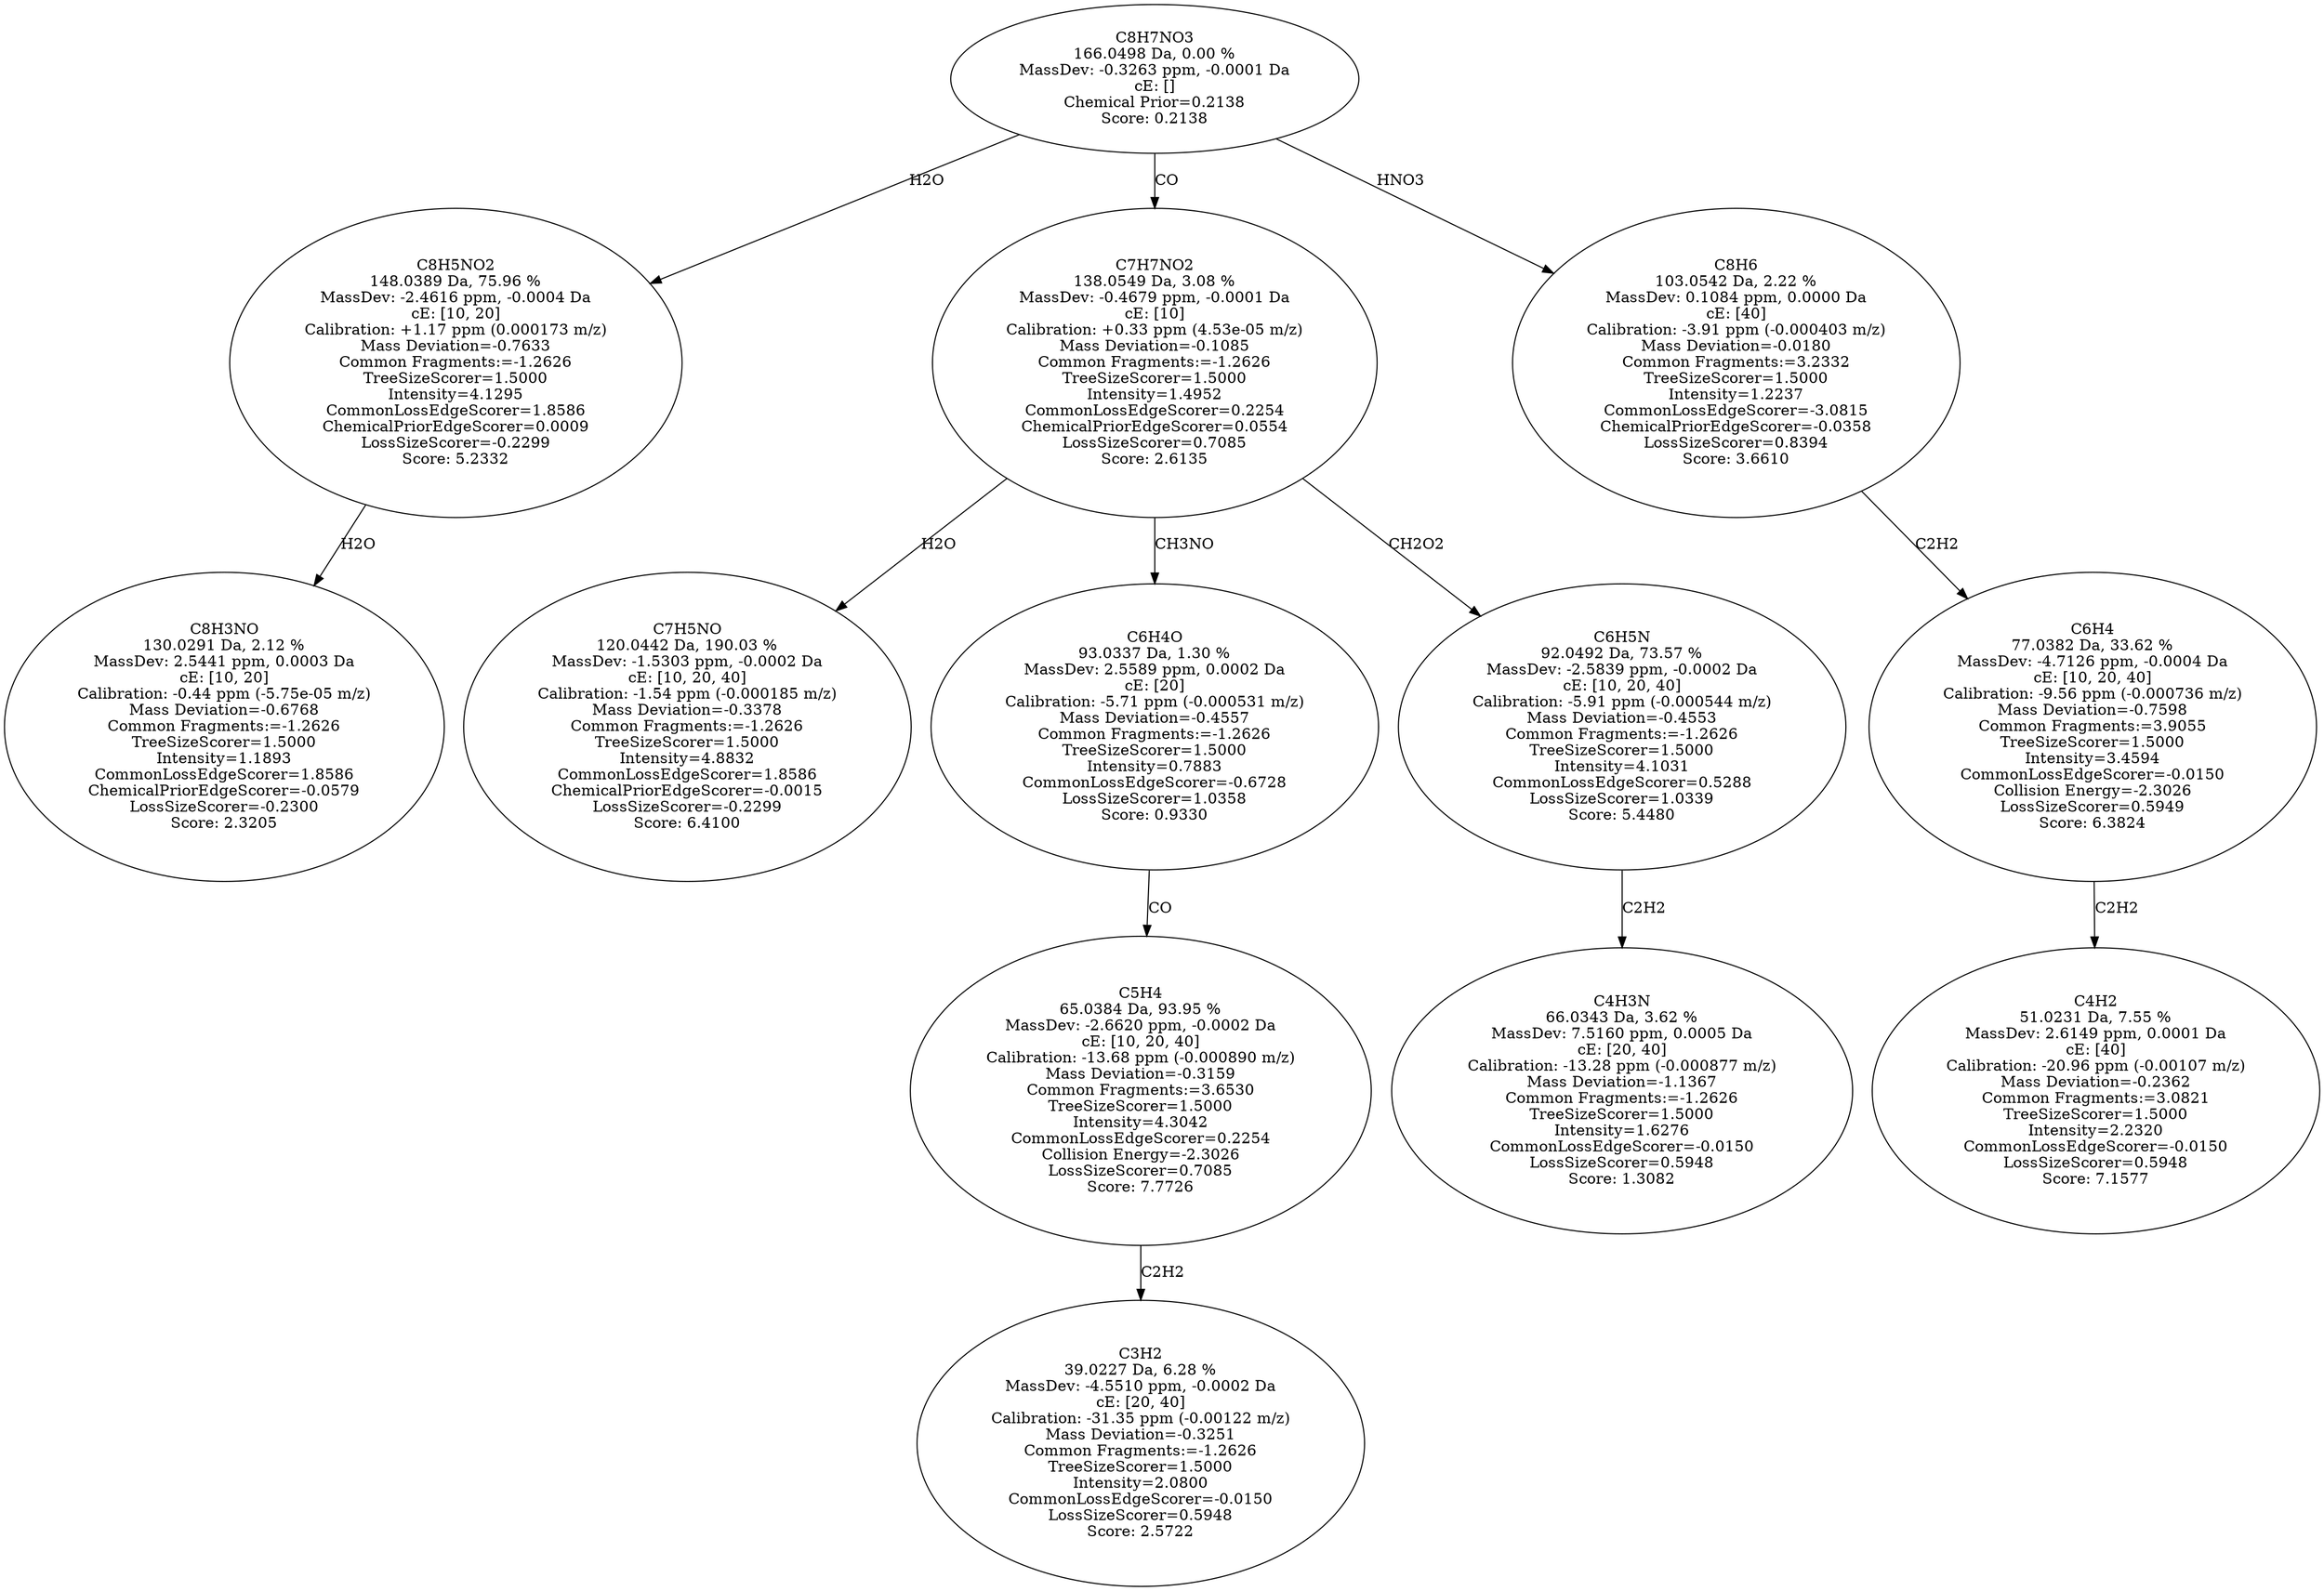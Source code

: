 strict digraph {
v1 [label="C8H3NO\n130.0291 Da, 2.12 %\nMassDev: 2.5441 ppm, 0.0003 Da\ncE: [10, 20]\nCalibration: -0.44 ppm (-5.75e-05 m/z)\nMass Deviation=-0.6768\nCommon Fragments:=-1.2626\nTreeSizeScorer=1.5000\nIntensity=1.1893\nCommonLossEdgeScorer=1.8586\nChemicalPriorEdgeScorer=-0.0579\nLossSizeScorer=-0.2300\nScore: 2.3205"];
v2 [label="C8H5NO2\n148.0389 Da, 75.96 %\nMassDev: -2.4616 ppm, -0.0004 Da\ncE: [10, 20]\nCalibration: +1.17 ppm (0.000173 m/z)\nMass Deviation=-0.7633\nCommon Fragments:=-1.2626\nTreeSizeScorer=1.5000\nIntensity=4.1295\nCommonLossEdgeScorer=1.8586\nChemicalPriorEdgeScorer=0.0009\nLossSizeScorer=-0.2299\nScore: 5.2332"];
v3 [label="C7H5NO\n120.0442 Da, 190.03 %\nMassDev: -1.5303 ppm, -0.0002 Da\ncE: [10, 20, 40]\nCalibration: -1.54 ppm (-0.000185 m/z)\nMass Deviation=-0.3378\nCommon Fragments:=-1.2626\nTreeSizeScorer=1.5000\nIntensity=4.8832\nCommonLossEdgeScorer=1.8586\nChemicalPriorEdgeScorer=-0.0015\nLossSizeScorer=-0.2299\nScore: 6.4100"];
v4 [label="C3H2\n39.0227 Da, 6.28 %\nMassDev: -4.5510 ppm, -0.0002 Da\ncE: [20, 40]\nCalibration: -31.35 ppm (-0.00122 m/z)\nMass Deviation=-0.3251\nCommon Fragments:=-1.2626\nTreeSizeScorer=1.5000\nIntensity=2.0800\nCommonLossEdgeScorer=-0.0150\nLossSizeScorer=0.5948\nScore: 2.5722"];
v5 [label="C5H4\n65.0384 Da, 93.95 %\nMassDev: -2.6620 ppm, -0.0002 Da\ncE: [10, 20, 40]\nCalibration: -13.68 ppm (-0.000890 m/z)\nMass Deviation=-0.3159\nCommon Fragments:=3.6530\nTreeSizeScorer=1.5000\nIntensity=4.3042\nCommonLossEdgeScorer=0.2254\nCollision Energy=-2.3026\nLossSizeScorer=0.7085\nScore: 7.7726"];
v6 [label="C6H4O\n93.0337 Da, 1.30 %\nMassDev: 2.5589 ppm, 0.0002 Da\ncE: [20]\nCalibration: -5.71 ppm (-0.000531 m/z)\nMass Deviation=-0.4557\nCommon Fragments:=-1.2626\nTreeSizeScorer=1.5000\nIntensity=0.7883\nCommonLossEdgeScorer=-0.6728\nLossSizeScorer=1.0358\nScore: 0.9330"];
v7 [label="C4H3N\n66.0343 Da, 3.62 %\nMassDev: 7.5160 ppm, 0.0005 Da\ncE: [20, 40]\nCalibration: -13.28 ppm (-0.000877 m/z)\nMass Deviation=-1.1367\nCommon Fragments:=-1.2626\nTreeSizeScorer=1.5000\nIntensity=1.6276\nCommonLossEdgeScorer=-0.0150\nLossSizeScorer=0.5948\nScore: 1.3082"];
v8 [label="C6H5N\n92.0492 Da, 73.57 %\nMassDev: -2.5839 ppm, -0.0002 Da\ncE: [10, 20, 40]\nCalibration: -5.91 ppm (-0.000544 m/z)\nMass Deviation=-0.4553\nCommon Fragments:=-1.2626\nTreeSizeScorer=1.5000\nIntensity=4.1031\nCommonLossEdgeScorer=0.5288\nLossSizeScorer=1.0339\nScore: 5.4480"];
v9 [label="C7H7NO2\n138.0549 Da, 3.08 %\nMassDev: -0.4679 ppm, -0.0001 Da\ncE: [10]\nCalibration: +0.33 ppm (4.53e-05 m/z)\nMass Deviation=-0.1085\nCommon Fragments:=-1.2626\nTreeSizeScorer=1.5000\nIntensity=1.4952\nCommonLossEdgeScorer=0.2254\nChemicalPriorEdgeScorer=0.0554\nLossSizeScorer=0.7085\nScore: 2.6135"];
v10 [label="C4H2\n51.0231 Da, 7.55 %\nMassDev: 2.6149 ppm, 0.0001 Da\ncE: [40]\nCalibration: -20.96 ppm (-0.00107 m/z)\nMass Deviation=-0.2362\nCommon Fragments:=3.0821\nTreeSizeScorer=1.5000\nIntensity=2.2320\nCommonLossEdgeScorer=-0.0150\nLossSizeScorer=0.5948\nScore: 7.1577"];
v11 [label="C6H4\n77.0382 Da, 33.62 %\nMassDev: -4.7126 ppm, -0.0004 Da\ncE: [10, 20, 40]\nCalibration: -9.56 ppm (-0.000736 m/z)\nMass Deviation=-0.7598\nCommon Fragments:=3.9055\nTreeSizeScorer=1.5000\nIntensity=3.4594\nCommonLossEdgeScorer=-0.0150\nCollision Energy=-2.3026\nLossSizeScorer=0.5949\nScore: 6.3824"];
v12 [label="C8H6\n103.0542 Da, 2.22 %\nMassDev: 0.1084 ppm, 0.0000 Da\ncE: [40]\nCalibration: -3.91 ppm (-0.000403 m/z)\nMass Deviation=-0.0180\nCommon Fragments:=3.2332\nTreeSizeScorer=1.5000\nIntensity=1.2237\nCommonLossEdgeScorer=-3.0815\nChemicalPriorEdgeScorer=-0.0358\nLossSizeScorer=0.8394\nScore: 3.6610"];
v13 [label="C8H7NO3\n166.0498 Da, 0.00 %\nMassDev: -0.3263 ppm, -0.0001 Da\ncE: []\nChemical Prior=0.2138\nScore: 0.2138"];
v2 -> v1 [label="H2O"];
v13 -> v2 [label="H2O"];
v9 -> v3 [label="H2O"];
v5 -> v4 [label="C2H2"];
v6 -> v5 [label="CO"];
v9 -> v6 [label="CH3NO"];
v8 -> v7 [label="C2H2"];
v9 -> v8 [label="CH2O2"];
v13 -> v9 [label="CO"];
v11 -> v10 [label="C2H2"];
v12 -> v11 [label="C2H2"];
v13 -> v12 [label="HNO3"];
}